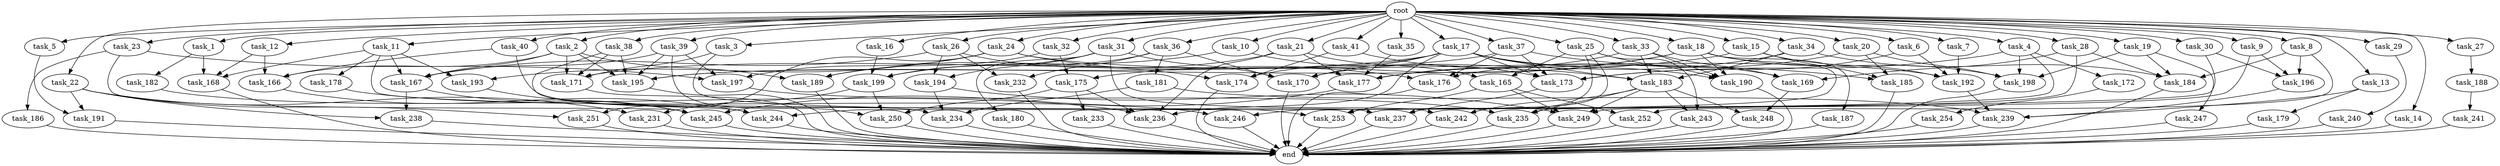digraph G {
  task_171 [size="1185410973.696000"];
  task_32 [size="1.024000"];
  task_191 [size="858993459.200000"];
  task_28 [size="1.024000"];
  task_247 [size="214748364.800000"];
  task_27 [size="1.024000"];
  task_251 [size="627065225.216000"];
  task_4 [size="1.024000"];
  task_2 [size="1.024000"];
  task_13 [size="1.024000"];
  task_182 [size="34359738.368000"];
  task_186 [size="34359738.368000"];
  task_41 [size="1.024000"];
  task_177 [size="2723009265.664000"];
  task_168 [size="944892805.120000"];
  task_245 [size="695784701.952000"];
  task_6 [size="1.024000"];
  task_9 [size="1.024000"];
  task_175 [size="352187318.272000"];
  task_189 [size="721554505.728000"];
  task_188 [size="858993459.200000"];
  task_231 [size="764504178.688000"];
  task_183 [size="1769526525.952000"];
  task_242 [size="1056561954.816000"];
  task_179 [size="137438953.472000"];
  task_36 [size="1.024000"];
  task_16 [size="1.024000"];
  task_185 [size="867583393.792000"];
  task_249 [size="1322849927.168000"];
  task_243 [size="635655159.808000"];
  task_40 [size="1.024000"];
  task_170 [size="1065151889.408000"];
  task_15 [size="1.024000"];
  task_10 [size="1.024000"];
  task_29 [size="1.024000"];
  task_199 [size="1709396983.808000"];
  task_240 [size="309237645.312000"];
  task_250 [size="841813590.016000"];
  task_235 [size="670014898.176000"];
  task_167 [size="1589137899.520000"];
  task_190 [size="1546188226.560000"];
  task_237 [size="876173328.384000"];
  task_26 [size="1.024000"];
  task_25 [size="1.024000"];
  task_31 [size="1.024000"];
  end [size="0.000000"];
  task_169 [size="1331439861.760000"];
  task_192 [size="1494648619.008000"];
  task_239 [size="1726576852.992000"];
  task_180 [size="420906795.008000"];
  task_18 [size="1.024000"];
  task_12 [size="1.024000"];
  task_33 [size="1.024000"];
  task_238 [size="1099511627.776000"];
  task_197 [size="661424963.584000"];
  task_14 [size="1.024000"];
  task_241 [size="549755813.888000"];
  task_253 [size="1279900254.208000"];
  task_173 [size="1632087572.480000"];
  task_236 [size="1700807049.216000"];
  task_246 [size="352187318.272000"];
  task_184 [size="1494648619.008000"];
  task_174 [size="1073741824.000000"];
  task_21 [size="1.024000"];
  task_37 [size="1.024000"];
  task_244 [size="1537598291.968000"];
  task_196 [size="1958505086.976000"];
  task_187 [size="214748364.800000"];
  task_23 [size="1.024000"];
  task_176 [size="523986010.112000"];
  root [size="0.000000"];
  task_5 [size="1.024000"];
  task_195 [size="1640677507.072000"];
  task_193 [size="773094113.280000"];
  task_11 [size="1.024000"];
  task_194 [size="730144440.320000"];
  task_234 [size="1623497637.888000"];
  task_3 [size="1.024000"];
  task_166 [size="798863917.056000"];
  task_19 [size="1.024000"];
  task_39 [size="1.024000"];
  task_232 [size="523986010.112000"];
  task_22 [size="1.024000"];
  task_7 [size="1.024000"];
  task_165 [size="1279900254.208000"];
  task_34 [size="1.024000"];
  task_233 [size="77309411.328000"];
  task_254 [size="137438953.472000"];
  task_252 [size="584115552.256000"];
  task_17 [size="1.024000"];
  task_248 [size="523986010.112000"];
  task_20 [size="1.024000"];
  task_178 [size="695784701.952000"];
  task_198 [size="987842478.080000"];
  task_1 [size="1.024000"];
  task_181 [size="214748364.800000"];
  task_172 [size="420906795.008000"];
  task_35 [size="1.024000"];
  task_30 [size="1.024000"];
  task_38 [size="1.024000"];
  task_24 [size="1.024000"];
  task_8 [size="1.024000"];

  task_171 -> end [size="1.000000"];
  task_32 -> task_175 [size="134217728.000000"];
  task_32 -> task_189 [size="134217728.000000"];
  task_191 -> end [size="1.000000"];
  task_28 -> task_169 [size="411041792.000000"];
  task_28 -> task_235 [size="411041792.000000"];
  task_28 -> task_184 [size="411041792.000000"];
  task_247 -> end [size="1.000000"];
  task_27 -> task_188 [size="838860800.000000"];
  task_251 -> end [size="1.000000"];
  task_4 -> task_198 [size="411041792.000000"];
  task_4 -> task_172 [size="411041792.000000"];
  task_4 -> task_173 [size="411041792.000000"];
  task_4 -> task_244 [size="411041792.000000"];
  task_2 -> task_167 [size="33554432.000000"];
  task_2 -> task_189 [size="33554432.000000"];
  task_2 -> task_166 [size="33554432.000000"];
  task_2 -> task_171 [size="33554432.000000"];
  task_2 -> task_195 [size="33554432.000000"];
  task_13 -> task_179 [size="134217728.000000"];
  task_13 -> task_239 [size="134217728.000000"];
  task_182 -> task_236 [size="536870912.000000"];
  task_186 -> end [size="1.000000"];
  task_41 -> task_183 [size="536870912.000000"];
  task_41 -> task_174 [size="536870912.000000"];
  task_177 -> task_245 [size="33554432.000000"];
  task_168 -> end [size="1.000000"];
  task_245 -> end [size="1.000000"];
  task_6 -> task_192 [size="134217728.000000"];
  task_6 -> task_173 [size="134217728.000000"];
  task_9 -> task_249 [size="838860800.000000"];
  task_9 -> task_196 [size="838860800.000000"];
  task_175 -> task_250 [size="75497472.000000"];
  task_175 -> task_233 [size="75497472.000000"];
  task_175 -> task_236 [size="75497472.000000"];
  task_189 -> end [size="1.000000"];
  task_188 -> task_241 [size="536870912.000000"];
  task_231 -> end [size="1.000000"];
  task_183 -> task_243 [size="209715200.000000"];
  task_183 -> task_242 [size="209715200.000000"];
  task_183 -> task_235 [size="209715200.000000"];
  task_183 -> task_249 [size="209715200.000000"];
  task_183 -> task_248 [size="209715200.000000"];
  task_242 -> end [size="1.000000"];
  task_179 -> end [size="1.000000"];
  task_36 -> task_232 [size="209715200.000000"];
  task_36 -> task_199 [size="209715200.000000"];
  task_36 -> task_170 [size="209715200.000000"];
  task_36 -> task_181 [size="209715200.000000"];
  task_16 -> task_199 [size="209715200.000000"];
  task_185 -> end [size="1.000000"];
  task_249 -> end [size="1.000000"];
  task_243 -> end [size="1.000000"];
  task_40 -> task_234 [size="536870912.000000"];
  task_40 -> task_166 [size="536870912.000000"];
  task_170 -> end [size="1.000000"];
  task_15 -> task_195 [size="411041792.000000"];
  task_15 -> task_192 [size="411041792.000000"];
  task_15 -> task_185 [size="411041792.000000"];
  task_10 -> task_189 [size="536870912.000000"];
  task_10 -> task_173 [size="536870912.000000"];
  task_29 -> task_240 [size="301989888.000000"];
  task_199 -> task_231 [size="209715200.000000"];
  task_199 -> task_250 [size="209715200.000000"];
  task_240 -> end [size="1.000000"];
  task_250 -> end [size="1.000000"];
  task_235 -> end [size="1.000000"];
  task_167 -> task_245 [size="536870912.000000"];
  task_167 -> task_238 [size="536870912.000000"];
  task_190 -> end [size="1.000000"];
  task_237 -> end [size="1.000000"];
  task_26 -> task_194 [size="301989888.000000"];
  task_26 -> task_167 [size="301989888.000000"];
  task_26 -> task_232 [size="301989888.000000"];
  task_26 -> task_174 [size="301989888.000000"];
  task_25 -> task_243 [size="411041792.000000"];
  task_25 -> task_242 [size="411041792.000000"];
  task_25 -> task_237 [size="411041792.000000"];
  task_25 -> task_165 [size="411041792.000000"];
  task_25 -> task_190 [size="411041792.000000"];
  task_31 -> task_194 [size="411041792.000000"];
  task_31 -> task_242 [size="411041792.000000"];
  task_31 -> task_199 [size="411041792.000000"];
  task_31 -> task_180 [size="411041792.000000"];
  task_31 -> task_170 [size="411041792.000000"];
  task_169 -> task_248 [size="301989888.000000"];
  task_192 -> task_239 [size="679477248.000000"];
  task_239 -> end [size="1.000000"];
  task_180 -> end [size="1.000000"];
  task_18 -> task_187 [size="209715200.000000"];
  task_18 -> task_246 [size="209715200.000000"];
  task_18 -> task_190 [size="209715200.000000"];
  task_18 -> task_175 [size="209715200.000000"];
  task_18 -> task_198 [size="209715200.000000"];
  task_18 -> task_170 [size="209715200.000000"];
  task_12 -> task_168 [size="209715200.000000"];
  task_12 -> task_166 [size="209715200.000000"];
  task_33 -> task_169 [size="679477248.000000"];
  task_33 -> task_183 [size="679477248.000000"];
  task_33 -> task_177 [size="679477248.000000"];
  task_33 -> task_190 [size="679477248.000000"];
  task_238 -> end [size="1.000000"];
  task_197 -> task_235 [size="33554432.000000"];
  task_14 -> end [size="1.000000"];
  task_241 -> end [size="1.000000"];
  task_253 -> end [size="1.000000"];
  task_173 -> task_237 [size="33554432.000000"];
  task_236 -> end [size="1.000000"];
  task_246 -> end [size="1.000000"];
  task_184 -> end [size="1.000000"];
  task_174 -> end [size="1.000000"];
  task_21 -> task_199 [size="838860800.000000"];
  task_21 -> task_177 [size="838860800.000000"];
  task_21 -> task_165 [size="838860800.000000"];
  task_21 -> task_236 [size="838860800.000000"];
  task_37 -> task_176 [size="301989888.000000"];
  task_37 -> task_185 [size="301989888.000000"];
  task_37 -> task_171 [size="301989888.000000"];
  task_37 -> task_173 [size="301989888.000000"];
  task_244 -> end [size="1.000000"];
  task_196 -> task_239 [size="33554432.000000"];
  task_187 -> end [size="1.000000"];
  task_23 -> task_245 [size="33554432.000000"];
  task_23 -> task_186 [size="33554432.000000"];
  task_23 -> task_197 [size="33554432.000000"];
  task_176 -> end [size="1.000000"];
  root -> task_12 [size="1.000000"];
  root -> task_36 [size="1.000000"];
  root -> task_16 [size="1.000000"];
  root -> task_9 [size="1.000000"];
  root -> task_39 [size="1.000000"];
  root -> task_11 [size="1.000000"];
  root -> task_22 [size="1.000000"];
  root -> task_7 [size="1.000000"];
  root -> task_33 [size="1.000000"];
  root -> task_28 [size="1.000000"];
  root -> task_4 [size="1.000000"];
  root -> task_34 [size="1.000000"];
  root -> task_2 [size="1.000000"];
  root -> task_15 [size="1.000000"];
  root -> task_10 [size="1.000000"];
  root -> task_29 [size="1.000000"];
  root -> task_21 [size="1.000000"];
  root -> task_17 [size="1.000000"];
  root -> task_18 [size="1.000000"];
  root -> task_41 [size="1.000000"];
  root -> task_20 [size="1.000000"];
  root -> task_23 [size="1.000000"];
  root -> task_6 [size="1.000000"];
  root -> task_32 [size="1.000000"];
  root -> task_5 [size="1.000000"];
  root -> task_37 [size="1.000000"];
  root -> task_26 [size="1.000000"];
  root -> task_25 [size="1.000000"];
  root -> task_31 [size="1.000000"];
  root -> task_35 [size="1.000000"];
  root -> task_13 [size="1.000000"];
  root -> task_30 [size="1.000000"];
  root -> task_19 [size="1.000000"];
  root -> task_1 [size="1.000000"];
  root -> task_40 [size="1.000000"];
  root -> task_38 [size="1.000000"];
  root -> task_24 [size="1.000000"];
  root -> task_3 [size="1.000000"];
  root -> task_8 [size="1.000000"];
  root -> task_27 [size="1.000000"];
  root -> task_14 [size="1.000000"];
  task_5 -> task_191 [size="301989888.000000"];
  task_195 -> end [size="1.000000"];
  task_193 -> task_245 [size="75497472.000000"];
  task_11 -> task_167 [size="679477248.000000"];
  task_11 -> task_168 [size="679477248.000000"];
  task_11 -> task_253 [size="679477248.000000"];
  task_11 -> task_193 [size="679477248.000000"];
  task_11 -> task_178 [size="679477248.000000"];
  task_194 -> task_249 [size="209715200.000000"];
  task_194 -> task_234 [size="209715200.000000"];
  task_234 -> end [size="1.000000"];
  task_3 -> task_237 [size="411041792.000000"];
  task_3 -> task_171 [size="411041792.000000"];
  task_166 -> task_244 [size="679477248.000000"];
  task_19 -> task_247 [size="209715200.000000"];
  task_19 -> task_198 [size="209715200.000000"];
  task_19 -> task_184 [size="209715200.000000"];
  task_39 -> task_167 [size="536870912.000000"];
  task_39 -> task_250 [size="536870912.000000"];
  task_39 -> task_197 [size="536870912.000000"];
  task_39 -> task_195 [size="536870912.000000"];
  task_232 -> end [size="1.000000"];
  task_22 -> task_231 [size="536870912.000000"];
  task_22 -> task_238 [size="536870912.000000"];
  task_22 -> task_251 [size="536870912.000000"];
  task_22 -> task_191 [size="536870912.000000"];
  task_7 -> task_192 [size="838860800.000000"];
  task_165 -> task_252 [size="33554432.000000"];
  task_165 -> task_253 [size="33554432.000000"];
  task_165 -> task_249 [size="33554432.000000"];
  task_34 -> task_183 [size="301989888.000000"];
  task_34 -> task_184 [size="301989888.000000"];
  task_34 -> task_177 [size="301989888.000000"];
  task_233 -> end [size="1.000000"];
  task_254 -> end [size="1.000000"];
  task_252 -> end [size="1.000000"];
  task_17 -> task_174 [size="209715200.000000"];
  task_17 -> task_169 [size="209715200.000000"];
  task_17 -> task_195 [size="209715200.000000"];
  task_17 -> task_190 [size="209715200.000000"];
  task_17 -> task_183 [size="209715200.000000"];
  task_17 -> task_170 [size="209715200.000000"];
  task_17 -> task_173 [size="209715200.000000"];
  task_17 -> task_236 [size="209715200.000000"];
  task_248 -> end [size="1.000000"];
  task_20 -> task_176 [size="134217728.000000"];
  task_20 -> task_185 [size="134217728.000000"];
  task_20 -> task_198 [size="134217728.000000"];
  task_178 -> task_246 [size="134217728.000000"];
  task_198 -> end [size="1.000000"];
  task_1 -> task_168 [size="33554432.000000"];
  task_1 -> task_182 [size="33554432.000000"];
  task_181 -> task_234 [size="838860800.000000"];
  task_181 -> task_239 [size="838860800.000000"];
  task_172 -> task_254 [size="134217728.000000"];
  task_35 -> task_177 [size="838860800.000000"];
  task_30 -> task_253 [size="536870912.000000"];
  task_30 -> task_196 [size="536870912.000000"];
  task_38 -> task_195 [size="411041792.000000"];
  task_38 -> task_244 [size="411041792.000000"];
  task_38 -> task_171 [size="411041792.000000"];
  task_24 -> task_192 [size="75497472.000000"];
  task_24 -> task_176 [size="75497472.000000"];
  task_24 -> task_193 [size="75497472.000000"];
  task_24 -> task_251 [size="75497472.000000"];
  task_24 -> task_197 [size="75497472.000000"];
  task_8 -> task_252 [size="536870912.000000"];
  task_8 -> task_184 [size="536870912.000000"];
  task_8 -> task_196 [size="536870912.000000"];
}
